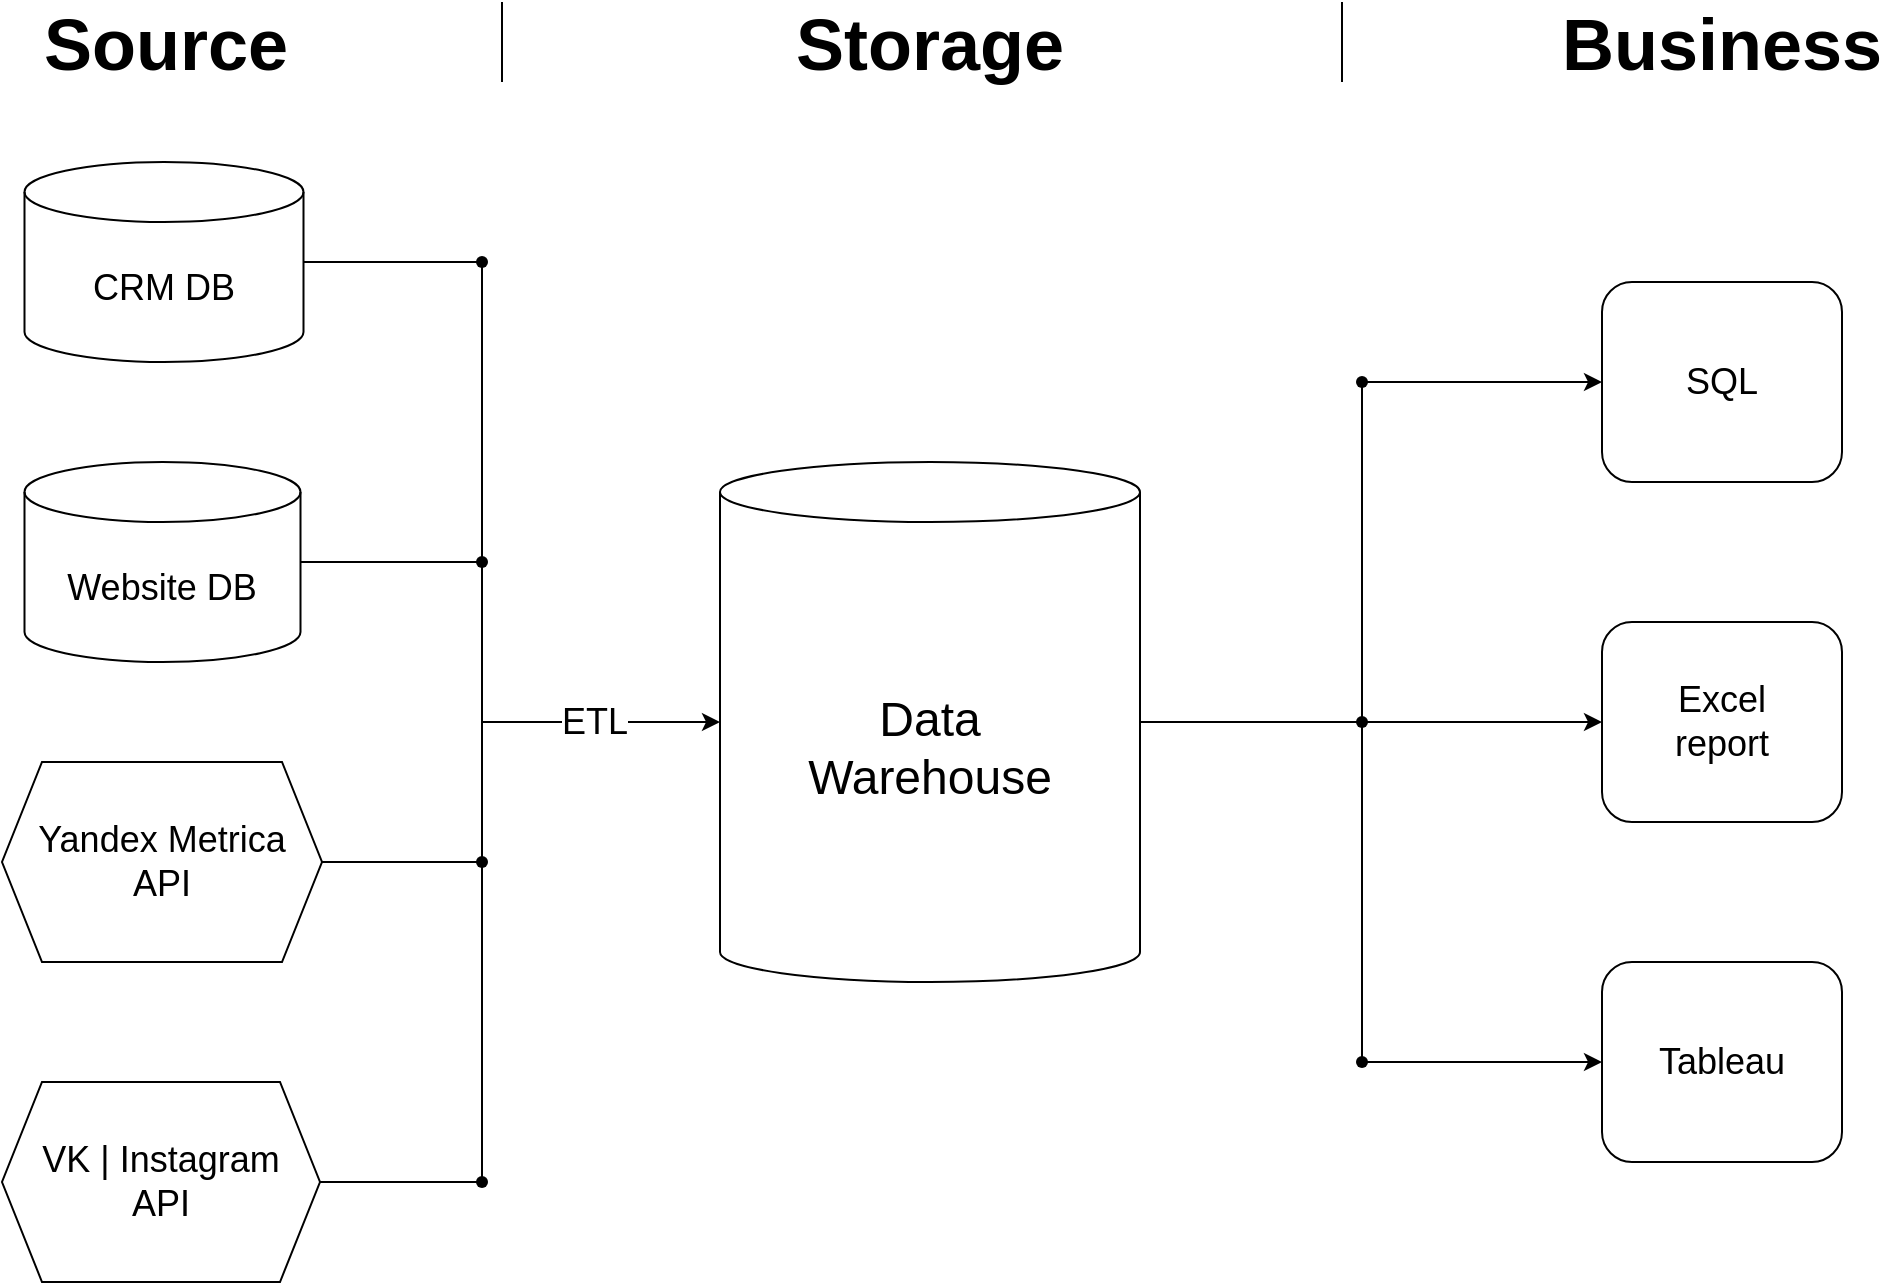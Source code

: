 <mxfile version="22.0.4" type="github">
  <diagram name="Страница — 1" id="QnVRbCnBhFg_C33EaDdo">
    <mxGraphModel dx="1728" dy="946" grid="1" gridSize="10" guides="1" tooltips="1" connect="1" arrows="1" fold="1" page="1" pageScale="1" pageWidth="1169" pageHeight="827" background="none" math="0" shadow="0">
      <root>
        <mxCell id="0" />
        <mxCell id="1" parent="0" />
        <mxCell id="oiU55hB_d4Ia9njZ_u9d-3" value="" style="endArrow=none;html=1;rounded=0;" edge="1" parent="1">
          <mxGeometry width="50" height="50" relative="1" as="geometry">
            <mxPoint x="370" y="120" as="sourcePoint" />
            <mxPoint x="370" y="120" as="targetPoint" />
            <Array as="points">
              <mxPoint x="370" y="80" />
            </Array>
          </mxGeometry>
        </mxCell>
        <mxCell id="oiU55hB_d4Ia9njZ_u9d-4" value="" style="endArrow=none;html=1;rounded=0;" edge="1" parent="1">
          <mxGeometry width="50" height="50" relative="1" as="geometry">
            <mxPoint x="790" y="120" as="sourcePoint" />
            <mxPoint x="790" y="80" as="targetPoint" />
          </mxGeometry>
        </mxCell>
        <mxCell id="oiU55hB_d4Ia9njZ_u9d-5" value="&lt;b&gt;&lt;font style=&quot;font-size: 36px;&quot;&gt;Source&lt;/font&gt;&lt;/b&gt;" style="text;html=1;strokeColor=none;fillColor=none;align=center;verticalAlign=middle;whiteSpace=wrap;rounded=0;" vertex="1" parent="1">
          <mxGeometry x="172" y="86" width="60" height="30" as="geometry" />
        </mxCell>
        <mxCell id="oiU55hB_d4Ia9njZ_u9d-6" value="&lt;b&gt;&lt;font style=&quot;font-size: 36px;&quot;&gt;Storage&lt;/font&gt;&lt;/b&gt;" style="text;html=1;strokeColor=none;fillColor=none;align=center;verticalAlign=middle;whiteSpace=wrap;rounded=0;" vertex="1" parent="1">
          <mxGeometry x="554" y="86" width="60" height="30" as="geometry" />
        </mxCell>
        <mxCell id="oiU55hB_d4Ia9njZ_u9d-7" value="&lt;b&gt;&lt;font style=&quot;font-size: 36px;&quot;&gt;Business&lt;/font&gt;&lt;/b&gt;" style="text;html=1;strokeColor=none;fillColor=none;align=center;verticalAlign=middle;whiteSpace=wrap;rounded=0;" vertex="1" parent="1">
          <mxGeometry x="950" y="86" width="60" height="30" as="geometry" />
        </mxCell>
        <mxCell id="oiU55hB_d4Ia9njZ_u9d-8" value="&lt;font style=&quot;font-size: 18px;&quot;&gt;CRM DB&lt;/font&gt;" style="shape=cylinder3;whiteSpace=wrap;html=1;boundedLbl=1;backgroundOutline=1;size=15;" vertex="1" parent="1">
          <mxGeometry x="131.25" y="160" width="139.5" height="100" as="geometry" />
        </mxCell>
        <mxCell id="oiU55hB_d4Ia9njZ_u9d-47" value="" style="edgeStyle=orthogonalEdgeStyle;rounded=0;orthogonalLoop=1;jettySize=auto;html=1;endArrow=none;endFill=0;" edge="1" parent="1" source="oiU55hB_d4Ia9njZ_u9d-12" target="oiU55hB_d4Ia9njZ_u9d-35">
          <mxGeometry relative="1" as="geometry" />
        </mxCell>
        <mxCell id="oiU55hB_d4Ia9njZ_u9d-12" value="&lt;font style=&quot;font-size: 18px;&quot;&gt;Website DB&lt;/font&gt;" style="shape=cylinder3;whiteSpace=wrap;html=1;boundedLbl=1;backgroundOutline=1;size=15;" vertex="1" parent="1">
          <mxGeometry x="131.25" y="310" width="138" height="100" as="geometry" />
        </mxCell>
        <mxCell id="oiU55hB_d4Ia9njZ_u9d-46" value="" style="edgeStyle=orthogonalEdgeStyle;rounded=0;orthogonalLoop=1;jettySize=auto;html=1;endArrow=none;endFill=0;" edge="1" parent="1" source="oiU55hB_d4Ia9njZ_u9d-14" target="oiU55hB_d4Ia9njZ_u9d-40">
          <mxGeometry relative="1" as="geometry" />
        </mxCell>
        <mxCell id="oiU55hB_d4Ia9njZ_u9d-14" value="&lt;font style=&quot;font-size: 18px;&quot;&gt;Yandex Metrica&lt;br style=&quot;border-color: var(--border-color);&quot;&gt;API&lt;/font&gt;" style="shape=hexagon;perimeter=hexagonPerimeter2;whiteSpace=wrap;html=1;fixedSize=1;" vertex="1" parent="1">
          <mxGeometry x="120" y="460" width="160" height="100" as="geometry" />
        </mxCell>
        <mxCell id="oiU55hB_d4Ia9njZ_u9d-44" value="" style="edgeStyle=orthogonalEdgeStyle;rounded=0;orthogonalLoop=1;jettySize=auto;html=1;endArrow=none;endFill=0;" edge="1" parent="1" source="oiU55hB_d4Ia9njZ_u9d-15" target="oiU55hB_d4Ia9njZ_u9d-41">
          <mxGeometry relative="1" as="geometry" />
        </mxCell>
        <mxCell id="oiU55hB_d4Ia9njZ_u9d-15" value="&lt;font style=&quot;&quot;&gt;&lt;font style=&quot;font-size: 18px;&quot;&gt;VK | Instagram&lt;br&gt;API&lt;/font&gt;&lt;br&gt;&lt;/font&gt;" style="shape=hexagon;perimeter=hexagonPerimeter2;whiteSpace=wrap;html=1;fixedSize=1;" vertex="1" parent="1">
          <mxGeometry x="120" y="620" width="159" height="100" as="geometry" />
        </mxCell>
        <mxCell id="oiU55hB_d4Ia9njZ_u9d-57" value="" style="edgeStyle=orthogonalEdgeStyle;rounded=0;orthogonalLoop=1;jettySize=auto;html=1;startArrow=classic;startFill=1;endArrow=none;endFill=0;" edge="1" parent="1" source="oiU55hB_d4Ia9njZ_u9d-16">
          <mxGeometry relative="1" as="geometry">
            <mxPoint x="360" y="440" as="targetPoint" />
          </mxGeometry>
        </mxCell>
        <mxCell id="oiU55hB_d4Ia9njZ_u9d-58" value="Text" style="edgeLabel;html=1;align=center;verticalAlign=middle;resizable=0;points=[];" vertex="1" connectable="0" parent="oiU55hB_d4Ia9njZ_u9d-57">
          <mxGeometry x="0.051" relative="1" as="geometry">
            <mxPoint as="offset" />
          </mxGeometry>
        </mxCell>
        <mxCell id="oiU55hB_d4Ia9njZ_u9d-59" value="&lt;font style=&quot;font-size: 18px;&quot;&gt;ETL&lt;/font&gt;" style="edgeLabel;html=1;align=center;verticalAlign=middle;resizable=0;points=[];" vertex="1" connectable="0" parent="oiU55hB_d4Ia9njZ_u9d-57">
          <mxGeometry x="0.074" y="-1" relative="1" as="geometry">
            <mxPoint as="offset" />
          </mxGeometry>
        </mxCell>
        <mxCell id="oiU55hB_d4Ia9njZ_u9d-16" value="&lt;font style=&quot;font-size: 24px;&quot;&gt;Data&lt;br&gt;Warehouse&lt;/font&gt;" style="shape=cylinder3;whiteSpace=wrap;html=1;boundedLbl=1;backgroundOutline=1;size=15;" vertex="1" parent="1">
          <mxGeometry x="479" y="310" width="210" height="260" as="geometry" />
        </mxCell>
        <mxCell id="oiU55hB_d4Ia9njZ_u9d-35" value="" style="shape=waypoint;sketch=0;fillStyle=solid;size=6;pointerEvents=1;points=[];fillColor=none;resizable=0;rotatable=0;perimeter=centerPerimeter;snapToPoint=1;" vertex="1" parent="1">
          <mxGeometry x="350" y="350" width="20" height="20" as="geometry" />
        </mxCell>
        <mxCell id="oiU55hB_d4Ia9njZ_u9d-48" value="" style="edgeStyle=orthogonalEdgeStyle;rounded=0;orthogonalLoop=1;jettySize=auto;html=1;endArrow=none;endFill=0;" edge="1" parent="1" source="oiU55hB_d4Ia9njZ_u9d-38" target="oiU55hB_d4Ia9njZ_u9d-8">
          <mxGeometry relative="1" as="geometry" />
        </mxCell>
        <mxCell id="oiU55hB_d4Ia9njZ_u9d-38" value="" style="shape=waypoint;sketch=0;fillStyle=solid;size=6;pointerEvents=1;points=[];fillColor=none;resizable=0;rotatable=0;perimeter=centerPerimeter;snapToPoint=1;" vertex="1" parent="1">
          <mxGeometry x="350" y="200" width="20" height="20" as="geometry" />
        </mxCell>
        <mxCell id="oiU55hB_d4Ia9njZ_u9d-40" value="" style="shape=waypoint;sketch=0;fillStyle=solid;size=6;pointerEvents=1;points=[];fillColor=none;resizable=0;rotatable=0;perimeter=centerPerimeter;snapToPoint=1;" vertex="1" parent="1">
          <mxGeometry x="350" y="500" width="20" height="20" as="geometry" />
        </mxCell>
        <mxCell id="oiU55hB_d4Ia9njZ_u9d-41" value="" style="shape=waypoint;sketch=0;fillStyle=solid;size=6;pointerEvents=1;points=[];fillColor=none;resizable=0;rotatable=0;perimeter=centerPerimeter;snapToPoint=1;" vertex="1" parent="1">
          <mxGeometry x="350" y="660" width="20" height="20" as="geometry" />
        </mxCell>
        <mxCell id="oiU55hB_d4Ia9njZ_u9d-52" style="edgeStyle=orthogonalEdgeStyle;rounded=0;orthogonalLoop=1;jettySize=auto;html=1;entryX=0.524;entryY=0.867;entryDx=0;entryDy=0;entryPerimeter=0;endArrow=none;endFill=0;" edge="1" parent="1" source="oiU55hB_d4Ia9njZ_u9d-38" target="oiU55hB_d4Ia9njZ_u9d-41">
          <mxGeometry relative="1" as="geometry" />
        </mxCell>
        <mxCell id="oiU55hB_d4Ia9njZ_u9d-60" value="&lt;font style=&quot;font-size: 18px;&quot;&gt;SQL&lt;/font&gt;" style="rounded=1;whiteSpace=wrap;html=1;" vertex="1" parent="1">
          <mxGeometry x="920" y="220" width="120" height="100" as="geometry" />
        </mxCell>
        <mxCell id="oiU55hB_d4Ia9njZ_u9d-63" value="&lt;font style=&quot;font-size: 18px;&quot;&gt;Excel&lt;br&gt;report&lt;br&gt;&lt;/font&gt;" style="rounded=1;whiteSpace=wrap;html=1;" vertex="1" parent="1">
          <mxGeometry x="920" y="390" width="120" height="100" as="geometry" />
        </mxCell>
        <mxCell id="oiU55hB_d4Ia9njZ_u9d-64" value="&lt;font style=&quot;font-size: 18px;&quot;&gt;Tableau&lt;/font&gt;" style="rounded=1;whiteSpace=wrap;html=1;" vertex="1" parent="1">
          <mxGeometry x="920" y="560" width="120" height="100" as="geometry" />
        </mxCell>
        <mxCell id="oiU55hB_d4Ia9njZ_u9d-67" value="" style="edgeStyle=orthogonalEdgeStyle;rounded=0;orthogonalLoop=1;jettySize=auto;html=1;endArrow=none;endFill=0;" edge="1" parent="1" source="oiU55hB_d4Ia9njZ_u9d-65" target="oiU55hB_d4Ia9njZ_u9d-66">
          <mxGeometry relative="1" as="geometry" />
        </mxCell>
        <mxCell id="oiU55hB_d4Ia9njZ_u9d-72" value="" style="edgeStyle=orthogonalEdgeStyle;rounded=0;orthogonalLoop=1;jettySize=auto;html=1;endArrow=classic;endFill=1;" edge="1" parent="1" source="oiU55hB_d4Ia9njZ_u9d-65" target="oiU55hB_d4Ia9njZ_u9d-60">
          <mxGeometry relative="1" as="geometry" />
        </mxCell>
        <mxCell id="oiU55hB_d4Ia9njZ_u9d-65" value="" style="shape=waypoint;sketch=0;fillStyle=solid;size=6;pointerEvents=1;points=[];fillColor=none;resizable=0;rotatable=0;perimeter=centerPerimeter;snapToPoint=1;" vertex="1" parent="1">
          <mxGeometry x="790" y="260" width="20" height="20" as="geometry" />
        </mxCell>
        <mxCell id="oiU55hB_d4Ia9njZ_u9d-69" value="" style="edgeStyle=orthogonalEdgeStyle;rounded=0;orthogonalLoop=1;jettySize=auto;html=1;endArrow=none;endFill=0;" edge="1" parent="1" source="oiU55hB_d4Ia9njZ_u9d-66" target="oiU55hB_d4Ia9njZ_u9d-68">
          <mxGeometry relative="1" as="geometry" />
        </mxCell>
        <mxCell id="oiU55hB_d4Ia9njZ_u9d-71" value="" style="edgeStyle=orthogonalEdgeStyle;rounded=0;orthogonalLoop=1;jettySize=auto;html=1;endArrow=classic;endFill=1;" edge="1" parent="1" source="oiU55hB_d4Ia9njZ_u9d-66" target="oiU55hB_d4Ia9njZ_u9d-63">
          <mxGeometry relative="1" as="geometry" />
        </mxCell>
        <mxCell id="oiU55hB_d4Ia9njZ_u9d-73" value="" style="edgeStyle=orthogonalEdgeStyle;rounded=0;orthogonalLoop=1;jettySize=auto;html=1;endArrow=none;endFill=0;" edge="1" parent="1" source="oiU55hB_d4Ia9njZ_u9d-66" target="oiU55hB_d4Ia9njZ_u9d-16">
          <mxGeometry relative="1" as="geometry" />
        </mxCell>
        <mxCell id="oiU55hB_d4Ia9njZ_u9d-66" value="" style="shape=waypoint;sketch=0;fillStyle=solid;size=6;pointerEvents=1;points=[];fillColor=none;resizable=0;rotatable=0;perimeter=centerPerimeter;snapToPoint=1;" vertex="1" parent="1">
          <mxGeometry x="790" y="430" width="20" height="20" as="geometry" />
        </mxCell>
        <mxCell id="oiU55hB_d4Ia9njZ_u9d-70" value="" style="edgeStyle=orthogonalEdgeStyle;rounded=0;orthogonalLoop=1;jettySize=auto;html=1;endArrow=classic;endFill=1;" edge="1" parent="1" source="oiU55hB_d4Ia9njZ_u9d-68" target="oiU55hB_d4Ia9njZ_u9d-64">
          <mxGeometry relative="1" as="geometry" />
        </mxCell>
        <mxCell id="oiU55hB_d4Ia9njZ_u9d-68" value="" style="shape=waypoint;sketch=0;fillStyle=solid;size=6;pointerEvents=1;points=[];fillColor=none;resizable=0;rotatable=0;perimeter=centerPerimeter;snapToPoint=1;" vertex="1" parent="1">
          <mxGeometry x="790" y="600" width="20" height="20" as="geometry" />
        </mxCell>
      </root>
    </mxGraphModel>
  </diagram>
</mxfile>
